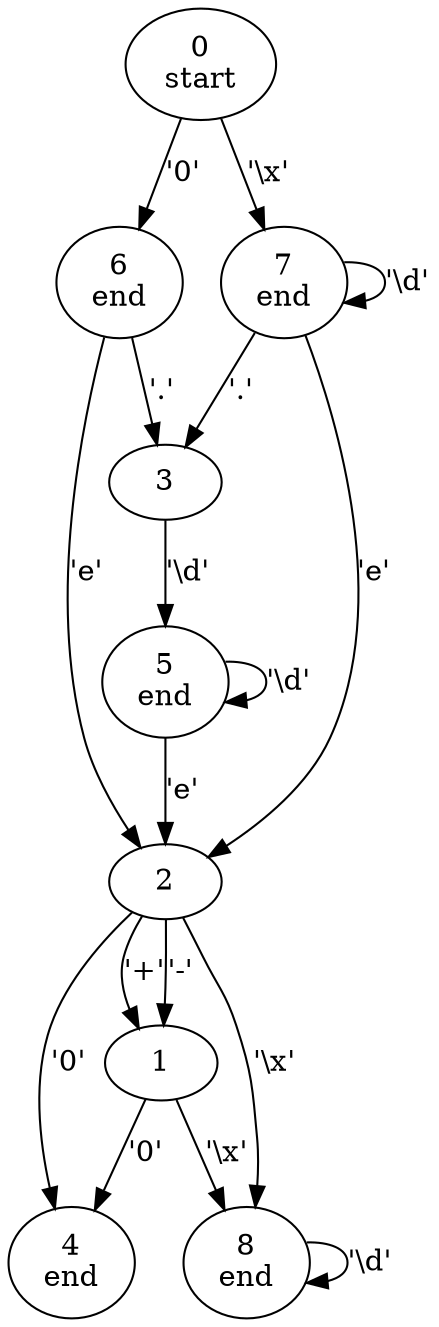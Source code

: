 digraph {
	0 [label="0
start"]
	1 [label=1]
	2 [label=2]
	3 [label=3]
	4 [label="4
end"]
	5 [label="5
end"]
	6 [label="6
end"]
	7 [label="7
end"]
	8 [label="8
end"]
	0 -> 7 [label="'\\x'"]
	0 -> 6 [label="'0'"]
	1 -> 8 [label="'\\x'"]
	1 -> 4 [label="'0'"]
	2 -> 8 [label="'\\x'"]
	2 -> 4 [label="'0'"]
	2 -> 1 [label="'+'"]
	2 -> 1 [label="'-'"]
	3 -> 5 [label="'\\d'"]
	5 -> 5 [label="'\\d'"]
	5 -> 2 [label="'e'"]
	6 -> 3 [label="'.'"]
	6 -> 2 [label="'e'"]
	7 -> 7 [label="'\\d'"]
	7 -> 3 [label="'.'"]
	7 -> 2 [label="'e'"]
	8 -> 8 [label="'\\d'"]
}
